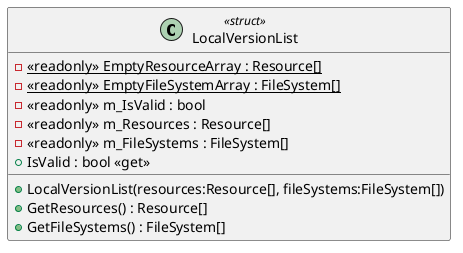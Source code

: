@startuml
class LocalVersionList <<struct>> {
    - {static} <<readonly>> EmptyResourceArray : Resource[]
    - {static} <<readonly>> EmptyFileSystemArray : FileSystem[]
    - <<readonly>> m_IsValid : bool
    - <<readonly>> m_Resources : Resource[]
    - <<readonly>> m_FileSystems : FileSystem[]
    + LocalVersionList(resources:Resource[], fileSystems:FileSystem[])
    + IsValid : bool <<get>>
    + GetResources() : Resource[]
    + GetFileSystems() : FileSystem[]
}
@enduml
